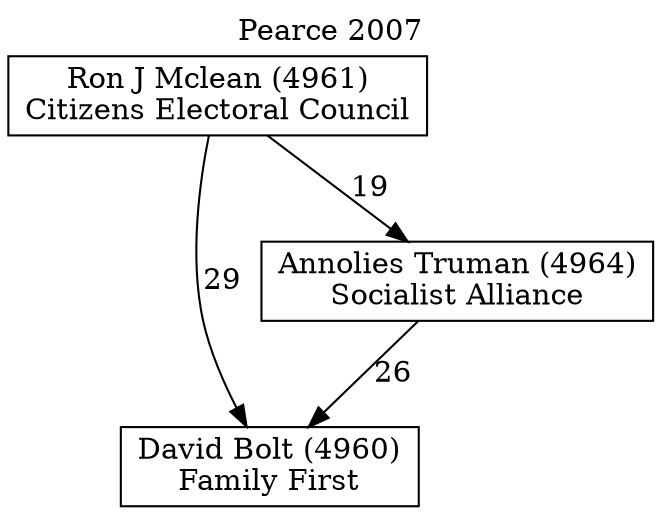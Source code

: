 // House preference flow
digraph "David Bolt (4960)_Pearce_2007" {
	graph [label="Pearce 2007" labelloc=t mclimit=10]
	node [shape=box]
	"David Bolt (4960)" [label="David Bolt (4960)
Family First"]
	"Annolies Truman (4964)" [label="Annolies Truman (4964)
Socialist Alliance"]
	"Ron J Mclean (4961)" [label="Ron J Mclean (4961)
Citizens Electoral Council"]
	"Annolies Truman (4964)" -> "David Bolt (4960)" [label=26]
	"Ron J Mclean (4961)" -> "Annolies Truman (4964)" [label=19]
	"Ron J Mclean (4961)" -> "David Bolt (4960)" [label=29]
}

